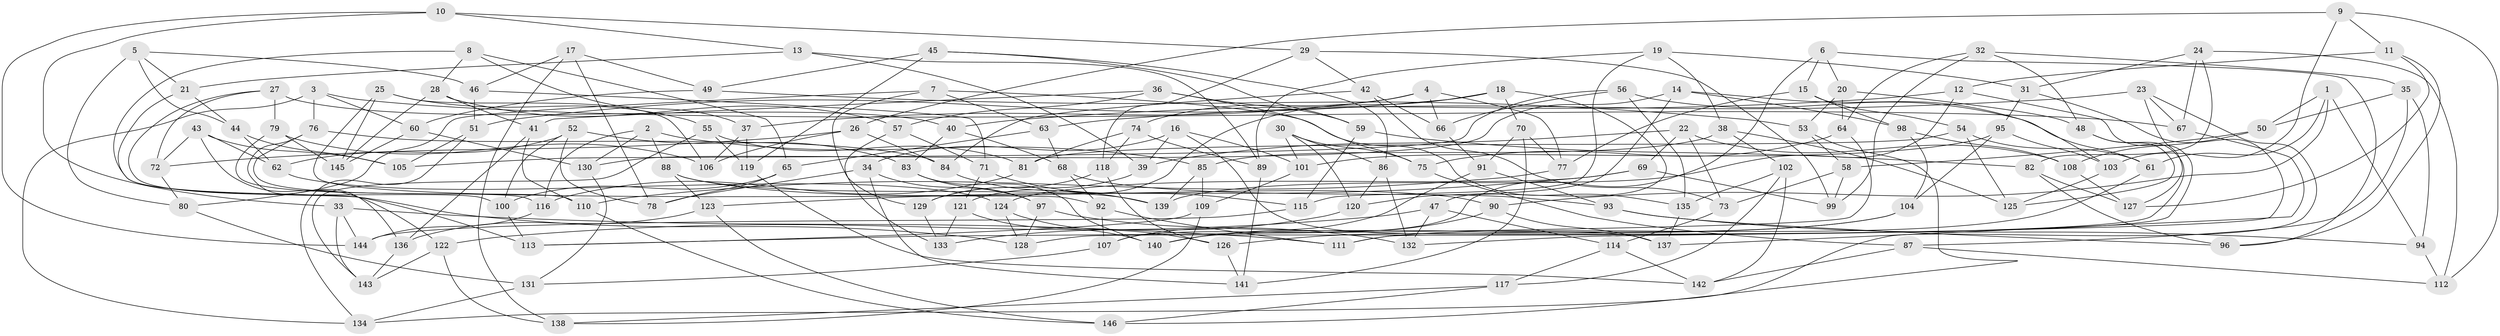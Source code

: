 // coarse degree distribution, {9: 0.3333333333333333, 7: 0.06666666666666667, 6: 0.2, 5: 0.15555555555555556, 10: 0.044444444444444446, 8: 0.08888888888888889, 11: 0.022222222222222223, 2: 0.022222222222222223, 4: 0.06666666666666667}
// Generated by graph-tools (version 1.1) at 2025/53/03/04/25 22:53:55]
// undirected, 146 vertices, 292 edges
graph export_dot {
  node [color=gray90,style=filled];
  1;
  2;
  3;
  4;
  5;
  6;
  7;
  8;
  9;
  10;
  11;
  12;
  13;
  14;
  15;
  16;
  17;
  18;
  19;
  20;
  21;
  22;
  23;
  24;
  25;
  26;
  27;
  28;
  29;
  30;
  31;
  32;
  33;
  34;
  35;
  36;
  37;
  38;
  39;
  40;
  41;
  42;
  43;
  44;
  45;
  46;
  47;
  48;
  49;
  50;
  51;
  52;
  53;
  54;
  55;
  56;
  57;
  58;
  59;
  60;
  61;
  62;
  63;
  64;
  65;
  66;
  67;
  68;
  69;
  70;
  71;
  72;
  73;
  74;
  75;
  76;
  77;
  78;
  79;
  80;
  81;
  82;
  83;
  84;
  85;
  86;
  87;
  88;
  89;
  90;
  91;
  92;
  93;
  94;
  95;
  96;
  97;
  98;
  99;
  100;
  101;
  102;
  103;
  104;
  105;
  106;
  107;
  108;
  109;
  110;
  111;
  112;
  113;
  114;
  115;
  116;
  117;
  118;
  119;
  120;
  121;
  122;
  123;
  124;
  125;
  126;
  127;
  128;
  129;
  130;
  131;
  132;
  133;
  134;
  135;
  136;
  137;
  138;
  139;
  140;
  141;
  142;
  143;
  144;
  145;
  146;
  1 -- 94;
  1 -- 90;
  1 -- 50;
  1 -- 61;
  2 -- 88;
  2 -- 130;
  2 -- 85;
  2 -- 116;
  3 -- 60;
  3 -- 67;
  3 -- 134;
  3 -- 76;
  4 -- 66;
  4 -- 77;
  4 -- 37;
  4 -- 74;
  5 -- 80;
  5 -- 44;
  5 -- 21;
  5 -- 46;
  6 -- 96;
  6 -- 20;
  6 -- 15;
  6 -- 107;
  7 -- 63;
  7 -- 135;
  7 -- 80;
  7 -- 129;
  8 -- 128;
  8 -- 37;
  8 -- 28;
  8 -- 65;
  9 -- 112;
  9 -- 103;
  9 -- 26;
  9 -- 11;
  10 -- 29;
  10 -- 144;
  10 -- 33;
  10 -- 13;
  11 -- 96;
  11 -- 12;
  11 -- 127;
  12 -- 139;
  12 -- 111;
  12 -- 40;
  13 -- 21;
  13 -- 89;
  13 -- 39;
  14 -- 103;
  14 -- 130;
  14 -- 98;
  14 -- 120;
  15 -- 98;
  15 -- 77;
  15 -- 54;
  16 -- 39;
  16 -- 101;
  16 -- 137;
  16 -- 34;
  17 -- 49;
  17 -- 138;
  17 -- 78;
  17 -- 46;
  18 -- 121;
  18 -- 51;
  18 -- 70;
  18 -- 47;
  19 -- 38;
  19 -- 115;
  19 -- 31;
  19 -- 89;
  20 -- 48;
  20 -- 53;
  20 -- 64;
  21 -- 113;
  21 -- 44;
  22 -- 73;
  22 -- 108;
  22 -- 69;
  22 -- 39;
  23 -- 127;
  23 -- 134;
  23 -- 63;
  23 -- 67;
  24 -- 82;
  24 -- 112;
  24 -- 67;
  24 -- 31;
  25 -- 106;
  25 -- 55;
  25 -- 92;
  25 -- 145;
  26 -- 84;
  26 -- 106;
  26 -- 72;
  27 -- 72;
  27 -- 79;
  27 -- 100;
  27 -- 40;
  28 -- 57;
  28 -- 145;
  28 -- 41;
  29 -- 99;
  29 -- 42;
  29 -- 118;
  30 -- 101;
  30 -- 86;
  30 -- 75;
  30 -- 120;
  31 -- 95;
  31 -- 132;
  32 -- 64;
  32 -- 35;
  32 -- 99;
  32 -- 48;
  33 -- 111;
  33 -- 143;
  33 -- 144;
  34 -- 141;
  34 -- 97;
  34 -- 78;
  35 -- 50;
  35 -- 87;
  35 -- 94;
  36 -- 75;
  36 -- 41;
  36 -- 59;
  36 -- 57;
  37 -- 119;
  37 -- 106;
  38 -- 125;
  38 -- 85;
  38 -- 102;
  39 -- 129;
  40 -- 83;
  40 -- 68;
  41 -- 136;
  41 -- 110;
  42 -- 66;
  42 -- 73;
  42 -- 84;
  43 -- 72;
  43 -- 105;
  43 -- 62;
  43 -- 122;
  44 -- 105;
  44 -- 62;
  45 -- 59;
  45 -- 86;
  45 -- 119;
  45 -- 49;
  46 -- 51;
  46 -- 71;
  47 -- 114;
  47 -- 132;
  47 -- 122;
  48 -- 128;
  48 -- 125;
  49 -- 60;
  49 -- 53;
  50 -- 58;
  50 -- 108;
  51 -- 105;
  51 -- 134;
  52 -- 62;
  52 -- 78;
  52 -- 83;
  52 -- 100;
  53 -- 146;
  53 -- 58;
  54 -- 61;
  54 -- 125;
  54 -- 81;
  55 -- 143;
  55 -- 119;
  55 -- 81;
  56 -- 105;
  56 -- 135;
  56 -- 66;
  56 -- 61;
  57 -- 133;
  57 -- 71;
  58 -- 73;
  58 -- 99;
  59 -- 115;
  59 -- 82;
  60 -- 130;
  60 -- 145;
  61 -- 111;
  62 -- 124;
  63 -- 68;
  63 -- 65;
  64 -- 113;
  64 -- 75;
  65 -- 78;
  65 -- 100;
  66 -- 91;
  67 -- 137;
  68 -- 92;
  68 -- 93;
  69 -- 123;
  69 -- 99;
  69 -- 124;
  70 -- 141;
  70 -- 91;
  70 -- 77;
  71 -- 115;
  71 -- 121;
  72 -- 80;
  73 -- 114;
  74 -- 81;
  74 -- 89;
  74 -- 118;
  75 -- 87;
  76 -- 136;
  76 -- 84;
  76 -- 110;
  77 -- 110;
  79 -- 145;
  79 -- 116;
  79 -- 106;
  80 -- 131;
  81 -- 116;
  82 -- 127;
  82 -- 96;
  83 -- 97;
  83 -- 140;
  84 -- 139;
  85 -- 109;
  85 -- 139;
  86 -- 120;
  86 -- 132;
  87 -- 112;
  87 -- 142;
  88 -- 139;
  88 -- 90;
  88 -- 123;
  89 -- 141;
  90 -- 137;
  90 -- 140;
  91 -- 107;
  91 -- 93;
  92 -- 111;
  92 -- 107;
  93 -- 96;
  93 -- 94;
  94 -- 112;
  95 -- 104;
  95 -- 103;
  95 -- 101;
  97 -- 128;
  97 -- 132;
  98 -- 104;
  98 -- 108;
  100 -- 113;
  101 -- 109;
  102 -- 135;
  102 -- 142;
  102 -- 117;
  103 -- 125;
  104 -- 126;
  104 -- 140;
  107 -- 131;
  108 -- 127;
  109 -- 138;
  109 -- 113;
  110 -- 146;
  114 -- 142;
  114 -- 117;
  115 -- 144;
  116 -- 144;
  117 -- 138;
  117 -- 146;
  118 -- 126;
  118 -- 129;
  119 -- 142;
  120 -- 133;
  121 -- 140;
  121 -- 133;
  122 -- 143;
  122 -- 138;
  123 -- 146;
  123 -- 136;
  124 -- 126;
  124 -- 128;
  126 -- 141;
  129 -- 133;
  130 -- 131;
  131 -- 134;
  135 -- 137;
  136 -- 143;
}
